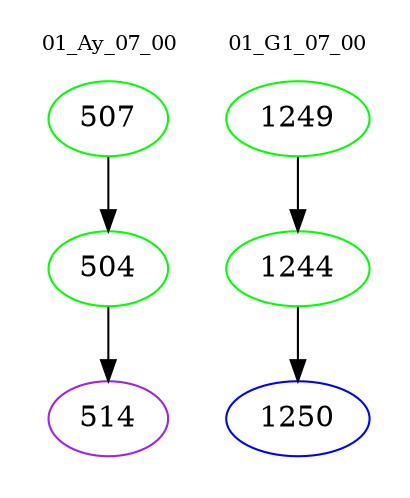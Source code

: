 digraph{
subgraph cluster_0 {
color = white
label = "01_Ay_07_00";
fontsize=10;
T0_507 [label="507", color="green"]
T0_507 -> T0_504 [color="black"]
T0_504 [label="504", color="green"]
T0_504 -> T0_514 [color="black"]
T0_514 [label="514", color="purple"]
}
subgraph cluster_1 {
color = white
label = "01_G1_07_00";
fontsize=10;
T1_1249 [label="1249", color="green"]
T1_1249 -> T1_1244 [color="black"]
T1_1244 [label="1244", color="green"]
T1_1244 -> T1_1250 [color="black"]
T1_1250 [label="1250", color="blue"]
}
}
